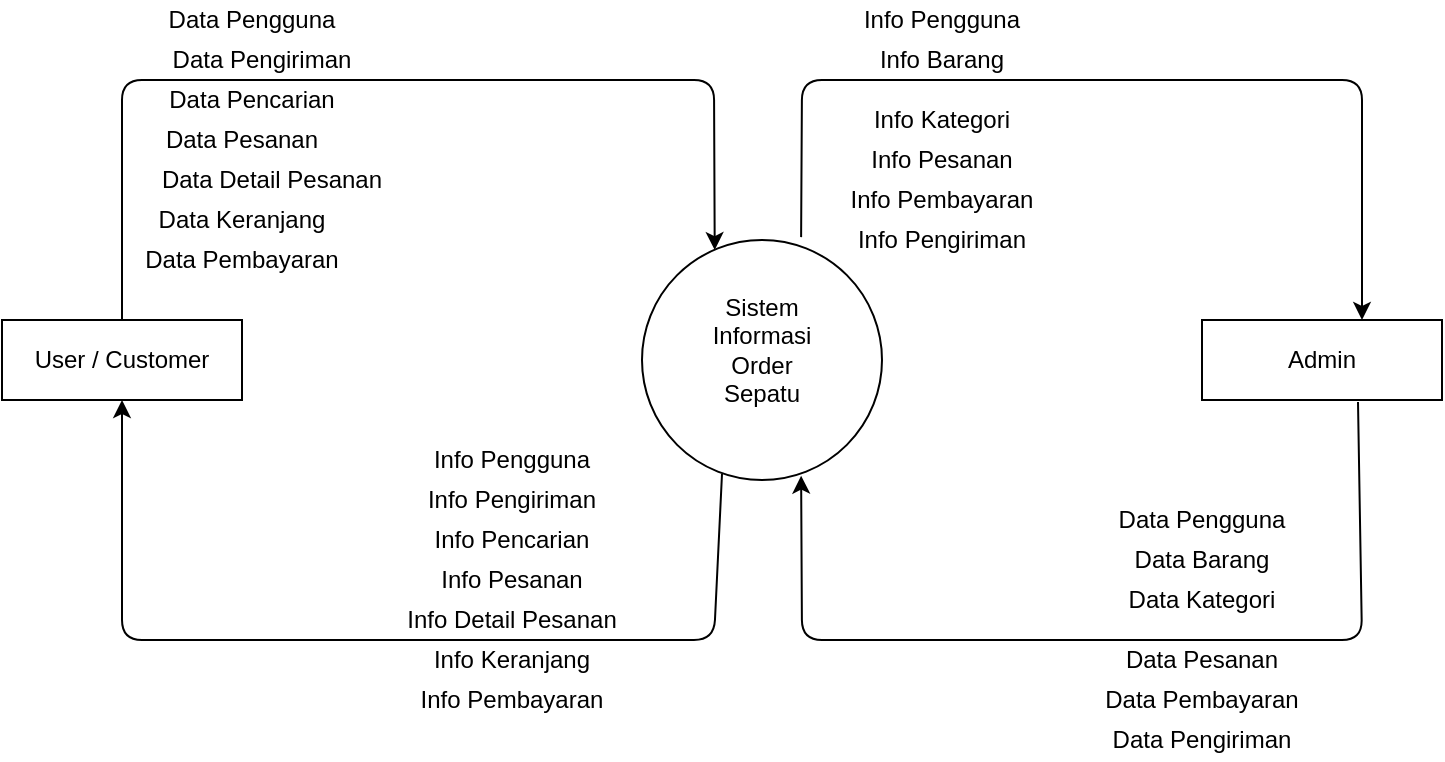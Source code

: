 <mxfile version="15.0.6" type="device"><diagram id="prtHgNgQTEPvFCAcTncT" name="Page-1"><mxGraphModel dx="1038" dy="585" grid="1" gridSize="10" guides="1" tooltips="1" connect="1" arrows="1" fold="1" page="1" pageScale="1" pageWidth="827" pageHeight="1169" math="0" shadow="0"><root><mxCell id="0"/><mxCell id="1" parent="0"/><mxCell id="0M22I-FQKbtHMYcTw4JJ-1" value="" style="ellipse;whiteSpace=wrap;html=1;aspect=fixed;" vertex="1" parent="1"><mxGeometry x="360" y="240" width="120" height="120" as="geometry"/></mxCell><mxCell id="0M22I-FQKbtHMYcTw4JJ-2" value="User / Customer" style="rounded=0;whiteSpace=wrap;html=1;" vertex="1" parent="1"><mxGeometry x="40" y="280" width="120" height="40" as="geometry"/></mxCell><mxCell id="0M22I-FQKbtHMYcTw4JJ-3" value="" style="rounded=0;whiteSpace=wrap;html=1;" vertex="1" parent="1"><mxGeometry x="640" y="280" width="120" height="40" as="geometry"/></mxCell><mxCell id="0M22I-FQKbtHMYcTw4JJ-4" value="Admin" style="text;html=1;strokeColor=none;fillColor=none;align=center;verticalAlign=middle;whiteSpace=wrap;rounded=0;" vertex="1" parent="1"><mxGeometry x="680" y="290" width="40" height="20" as="geometry"/></mxCell><mxCell id="0M22I-FQKbtHMYcTw4JJ-7" value="Sistem Informasi Order Sepatu" style="text;html=1;strokeColor=none;fillColor=none;align=center;verticalAlign=middle;whiteSpace=wrap;rounded=0;" vertex="1" parent="1"><mxGeometry x="390" y="280" width="60" height="30" as="geometry"/></mxCell><mxCell id="0M22I-FQKbtHMYcTw4JJ-8" value="" style="endArrow=classic;html=1;exitX=0.5;exitY=0;exitDx=0;exitDy=0;entryX=0.303;entryY=0.042;entryDx=0;entryDy=0;entryPerimeter=0;" edge="1" parent="1" source="0M22I-FQKbtHMYcTw4JJ-2" target="0M22I-FQKbtHMYcTw4JJ-1"><mxGeometry width="50" height="50" relative="1" as="geometry"><mxPoint x="390" y="310" as="sourcePoint"/><mxPoint x="440" y="260" as="targetPoint"/><Array as="points"><mxPoint x="100" y="160"/><mxPoint x="396" y="160"/></Array></mxGeometry></mxCell><mxCell id="0M22I-FQKbtHMYcTw4JJ-9" value="" style="endArrow=classic;html=1;" edge="1" parent="1" target="0M22I-FQKbtHMYcTw4JJ-2"><mxGeometry width="50" height="50" relative="1" as="geometry"><mxPoint x="400" y="357" as="sourcePoint"/><mxPoint x="440" y="260" as="targetPoint"/><Array as="points"><mxPoint x="396" y="440"/><mxPoint x="100" y="440"/></Array></mxGeometry></mxCell><mxCell id="0M22I-FQKbtHMYcTw4JJ-10" value="" style="endArrow=classic;html=1;exitX=0.663;exitY=-0.012;exitDx=0;exitDy=0;exitPerimeter=0;" edge="1" parent="1" source="0M22I-FQKbtHMYcTw4JJ-1"><mxGeometry width="50" height="50" relative="1" as="geometry"><mxPoint x="390" y="310" as="sourcePoint"/><mxPoint x="720" y="280" as="targetPoint"/><Array as="points"><mxPoint x="440" y="160"/><mxPoint x="720" y="160"/></Array></mxGeometry></mxCell><mxCell id="0M22I-FQKbtHMYcTw4JJ-11" value="" style="endArrow=classic;html=1;exitX=0.65;exitY=1.025;exitDx=0;exitDy=0;entryX=0.663;entryY=0.982;entryDx=0;entryDy=0;entryPerimeter=0;exitPerimeter=0;" edge="1" parent="1" source="0M22I-FQKbtHMYcTw4JJ-3" target="0M22I-FQKbtHMYcTw4JJ-1"><mxGeometry width="50" height="50" relative="1" as="geometry"><mxPoint x="390" y="310" as="sourcePoint"/><mxPoint x="440" y="260" as="targetPoint"/><Array as="points"><mxPoint x="720" y="440"/><mxPoint x="440" y="440"/></Array></mxGeometry></mxCell><mxCell id="0M22I-FQKbtHMYcTw4JJ-12" value="Data Pengguna&lt;br&gt;" style="text;html=1;strokeColor=none;fillColor=none;align=center;verticalAlign=middle;whiteSpace=wrap;rounded=0;" vertex="1" parent="1"><mxGeometry x="590" y="370" width="100" height="20" as="geometry"/></mxCell><mxCell id="0M22I-FQKbtHMYcTw4JJ-13" value="Data Pesanan" style="text;html=1;strokeColor=none;fillColor=none;align=center;verticalAlign=middle;whiteSpace=wrap;rounded=0;" vertex="1" parent="1"><mxGeometry x="590" y="440" width="100" height="20" as="geometry"/></mxCell><mxCell id="0M22I-FQKbtHMYcTw4JJ-14" value="Data Pengiriman" style="text;html=1;strokeColor=none;fillColor=none;align=center;verticalAlign=middle;whiteSpace=wrap;rounded=0;" vertex="1" parent="1"><mxGeometry x="590" y="480" width="100" height="20" as="geometry"/></mxCell><mxCell id="0M22I-FQKbtHMYcTw4JJ-15" value="Data Pembayaran" style="text;html=1;strokeColor=none;fillColor=none;align=center;verticalAlign=middle;whiteSpace=wrap;rounded=0;" vertex="1" parent="1"><mxGeometry x="590" y="460" width="100" height="20" as="geometry"/></mxCell><mxCell id="0M22I-FQKbtHMYcTw4JJ-16" value="Data Barang" style="text;html=1;strokeColor=none;fillColor=none;align=center;verticalAlign=middle;whiteSpace=wrap;rounded=0;" vertex="1" parent="1"><mxGeometry x="590" y="390" width="100" height="20" as="geometry"/></mxCell><mxCell id="0M22I-FQKbtHMYcTw4JJ-19" value="Data Kategori" style="text;html=1;strokeColor=none;fillColor=none;align=center;verticalAlign=middle;whiteSpace=wrap;rounded=0;" vertex="1" parent="1"><mxGeometry x="590" y="410" width="100" height="20" as="geometry"/></mxCell><mxCell id="0M22I-FQKbtHMYcTw4JJ-20" value="Info Pengguna" style="text;html=1;strokeColor=none;fillColor=none;align=center;verticalAlign=middle;whiteSpace=wrap;rounded=0;" vertex="1" parent="1"><mxGeometry x="460" y="120" width="100" height="20" as="geometry"/></mxCell><mxCell id="0M22I-FQKbtHMYcTw4JJ-21" value="Info Barang" style="text;html=1;strokeColor=none;fillColor=none;align=center;verticalAlign=middle;whiteSpace=wrap;rounded=0;" vertex="1" parent="1"><mxGeometry x="460" y="140" width="100" height="20" as="geometry"/></mxCell><mxCell id="0M22I-FQKbtHMYcTw4JJ-22" value="Info Kategori" style="text;html=1;strokeColor=none;fillColor=none;align=center;verticalAlign=middle;whiteSpace=wrap;rounded=0;" vertex="1" parent="1"><mxGeometry x="460" y="170" width="100" height="20" as="geometry"/></mxCell><mxCell id="0M22I-FQKbtHMYcTw4JJ-23" value="Info Pesanan" style="text;html=1;strokeColor=none;fillColor=none;align=center;verticalAlign=middle;whiteSpace=wrap;rounded=0;" vertex="1" parent="1"><mxGeometry x="460" y="190" width="100" height="20" as="geometry"/></mxCell><mxCell id="0M22I-FQKbtHMYcTw4JJ-24" value="Info Pembayaran" style="text;html=1;strokeColor=none;fillColor=none;align=center;verticalAlign=middle;whiteSpace=wrap;rounded=0;" vertex="1" parent="1"><mxGeometry x="460" y="210" width="100" height="20" as="geometry"/></mxCell><mxCell id="0M22I-FQKbtHMYcTw4JJ-25" style="edgeStyle=orthogonalEdgeStyle;rounded=0;orthogonalLoop=1;jettySize=auto;html=1;exitX=0.5;exitY=1;exitDx=0;exitDy=0;" edge="1" parent="1" source="0M22I-FQKbtHMYcTw4JJ-24" target="0M22I-FQKbtHMYcTw4JJ-24"><mxGeometry relative="1" as="geometry"/></mxCell><mxCell id="0M22I-FQKbtHMYcTw4JJ-26" value="Info Pengiriman" style="text;html=1;strokeColor=none;fillColor=none;align=center;verticalAlign=middle;whiteSpace=wrap;rounded=0;" vertex="1" parent="1"><mxGeometry x="460" y="230" width="100" height="20" as="geometry"/></mxCell><mxCell id="0M22I-FQKbtHMYcTw4JJ-27" value="Data Pengguna" style="text;html=1;strokeColor=none;fillColor=none;align=center;verticalAlign=middle;whiteSpace=wrap;rounded=0;" vertex="1" parent="1"><mxGeometry x="120" y="120" width="90" height="20" as="geometry"/></mxCell><mxCell id="0M22I-FQKbtHMYcTw4JJ-28" value="Data Pengiriman" style="text;html=1;strokeColor=none;fillColor=none;align=center;verticalAlign=middle;whiteSpace=wrap;rounded=0;" vertex="1" parent="1"><mxGeometry x="120" y="140" width="100" height="20" as="geometry"/></mxCell><mxCell id="0M22I-FQKbtHMYcTw4JJ-29" value="Data Pencarian" style="text;html=1;strokeColor=none;fillColor=none;align=center;verticalAlign=middle;whiteSpace=wrap;rounded=0;" vertex="1" parent="1"><mxGeometry x="115" y="160" width="100" height="20" as="geometry"/></mxCell><mxCell id="0M22I-FQKbtHMYcTw4JJ-30" value="Data Pesanan" style="text;html=1;strokeColor=none;fillColor=none;align=center;verticalAlign=middle;whiteSpace=wrap;rounded=0;" vertex="1" parent="1"><mxGeometry x="110" y="180" width="100" height="20" as="geometry"/></mxCell><mxCell id="0M22I-FQKbtHMYcTw4JJ-31" value="Data Detail Pesanan" style="text;html=1;strokeColor=none;fillColor=none;align=center;verticalAlign=middle;whiteSpace=wrap;rounded=0;" vertex="1" parent="1"><mxGeometry x="110" y="200" width="130" height="20" as="geometry"/></mxCell><mxCell id="0M22I-FQKbtHMYcTw4JJ-32" value="Data Keranjang" style="text;html=1;strokeColor=none;fillColor=none;align=center;verticalAlign=middle;whiteSpace=wrap;rounded=0;" vertex="1" parent="1"><mxGeometry x="95" y="220" width="130" height="20" as="geometry"/></mxCell><mxCell id="0M22I-FQKbtHMYcTw4JJ-33" value="Data Pembayaran" style="text;html=1;strokeColor=none;fillColor=none;align=center;verticalAlign=middle;whiteSpace=wrap;rounded=0;" vertex="1" parent="1"><mxGeometry x="95" y="240" width="130" height="20" as="geometry"/></mxCell><mxCell id="0M22I-FQKbtHMYcTw4JJ-34" value="Info Pengguna" style="text;html=1;strokeColor=none;fillColor=none;align=center;verticalAlign=middle;whiteSpace=wrap;rounded=0;" vertex="1" parent="1"><mxGeometry x="230" y="340" width="130" height="20" as="geometry"/></mxCell><mxCell id="0M22I-FQKbtHMYcTw4JJ-35" value="Info Pengiriman" style="text;html=1;strokeColor=none;fillColor=none;align=center;verticalAlign=middle;whiteSpace=wrap;rounded=0;" vertex="1" parent="1"><mxGeometry x="230" y="360" width="130" height="20" as="geometry"/></mxCell><mxCell id="0M22I-FQKbtHMYcTw4JJ-36" value="Info Pencarian" style="text;html=1;strokeColor=none;fillColor=none;align=center;verticalAlign=middle;whiteSpace=wrap;rounded=0;" vertex="1" parent="1"><mxGeometry x="230" y="380" width="130" height="20" as="geometry"/></mxCell><mxCell id="0M22I-FQKbtHMYcTw4JJ-37" value="Info Pesanan" style="text;html=1;strokeColor=none;fillColor=none;align=center;verticalAlign=middle;whiteSpace=wrap;rounded=0;" vertex="1" parent="1"><mxGeometry x="230" y="400" width="130" height="20" as="geometry"/></mxCell><mxCell id="0M22I-FQKbtHMYcTw4JJ-38" value="Info Detail Pesanan" style="text;html=1;strokeColor=none;fillColor=none;align=center;verticalAlign=middle;whiteSpace=wrap;rounded=0;" vertex="1" parent="1"><mxGeometry x="230" y="420" width="130" height="20" as="geometry"/></mxCell><mxCell id="0M22I-FQKbtHMYcTw4JJ-39" value="Info Keranjang" style="text;html=1;strokeColor=none;fillColor=none;align=center;verticalAlign=middle;whiteSpace=wrap;rounded=0;" vertex="1" parent="1"><mxGeometry x="230" y="440" width="130" height="20" as="geometry"/></mxCell><mxCell id="0M22I-FQKbtHMYcTw4JJ-40" value="Info Pembayaran" style="text;html=1;strokeColor=none;fillColor=none;align=center;verticalAlign=middle;whiteSpace=wrap;rounded=0;" vertex="1" parent="1"><mxGeometry x="230" y="460" width="130" height="20" as="geometry"/></mxCell></root></mxGraphModel></diagram></mxfile>